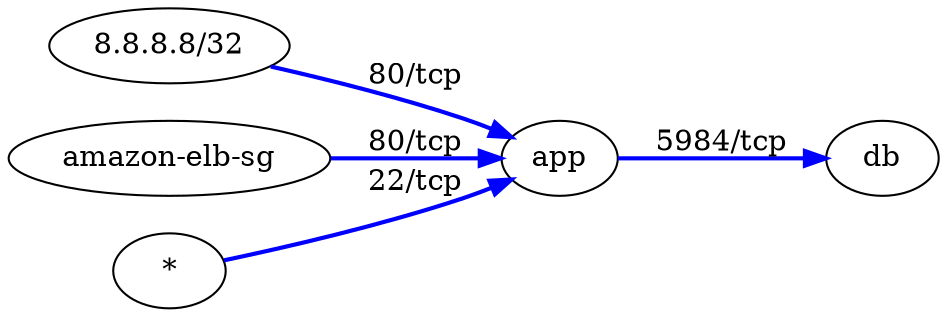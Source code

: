 strict digraph G {
	graph [bb="0,0,388.31,144",
		concentrate=true,
		overlap=false,
		rankdir=LR,
		sep=1,
		splines=true
	];
	node [label="\N"];
	app	 [height=0.5,
		label=app,
		pos="222.32,72",
		width=0.75];
	db	 [height=0.5,
		label=db,
		pos="361.31,72",
		width=0.75];
	app -> db	 [color=blue,
		label="5984/tcp",
		lp="291.81,79",
		pos="e,334.25,72 249.45,72 270.68,72 300.46,72 323.95,72",
		style=bold];
	"8.8.8.8/32"	 [height=0.5,
		label="8.8.8.8/32",
		pos="62.161,126",
		width=1.2702];
	"8.8.8.8/32" -> app	 [color=blue,
		label="80/tcp",
		lp="159.82,108",
		pos="e,199.09,81.689 98.964,115.29 121.69,108.48 151.36,99.231 177.32,90 181.33,88.572 185.52,87.006 189.65,85.41",
		style=bold];
	"amazon-elb-sg"	 [height=0.5,
		label="amazon-elb-sg",
		pos="62.161,72",
		width=1.7267];
	"amazon-elb-sg" -> app	 [color=blue,
		label="80/tcp",
		lp="159.82,79",
		pos="e,195.01,72 124.54,72 144.95,72 166.98,72 184.95,72",
		style=bold];
	"*"	 [height=0.5,
		label="*",
		pos="62.161,18",
		width=0.75];
	"*" -> app	 [color=blue,
		label="22/tcp",
		lp="159.82,61",
		pos="e,199.09,62.311 87.055,25.175 110.5,32.076 146.53,43.049 177.32,54 181.33,55.428 185.52,56.994 189.65,58.59",
		style=bold];
}
